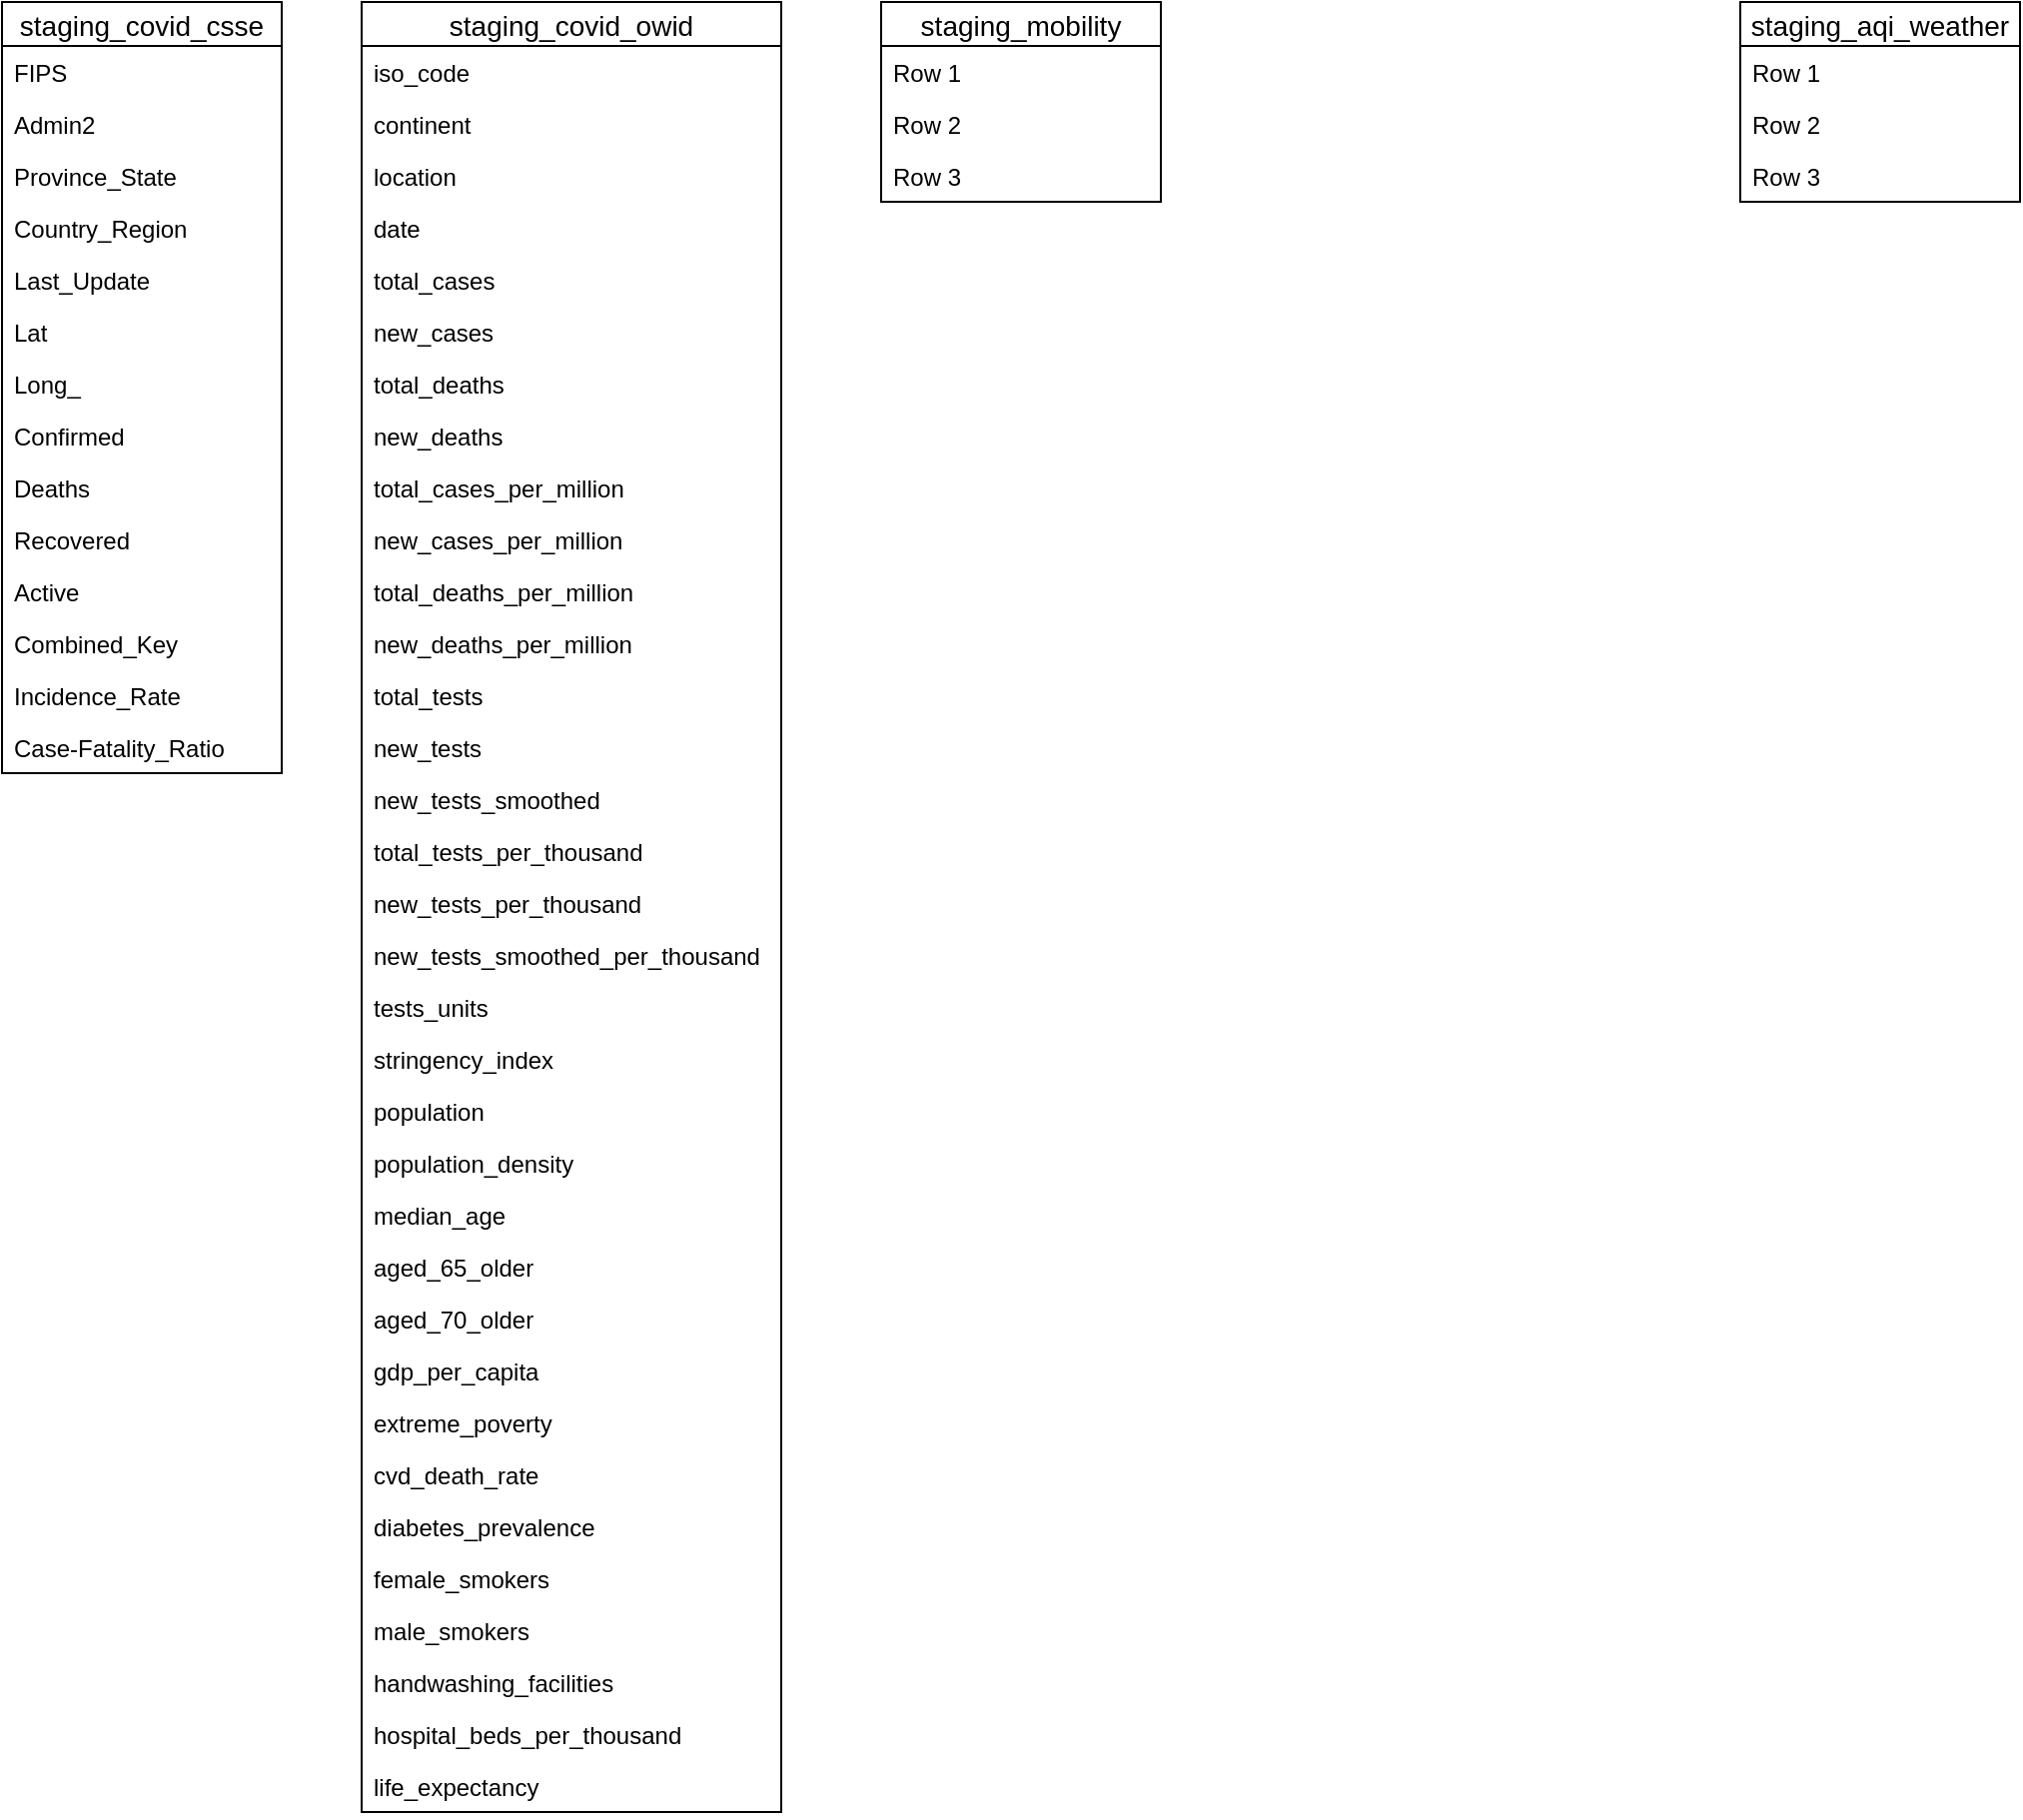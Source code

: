 <mxfile version="13.3.1" type="device"><diagram id="C5RBs43oDa-KdzZeNtuy" name="Page-1"><mxGraphModel dx="1426" dy="860" grid="1" gridSize="10" guides="1" tooltips="1" connect="1" arrows="1" fold="1" page="1" pageScale="1" pageWidth="1169" pageHeight="827" math="0" shadow="0"><root><mxCell id="WIyWlLk6GJQsqaUBKTNV-0"/><mxCell id="WIyWlLk6GJQsqaUBKTNV-1" parent="WIyWlLk6GJQsqaUBKTNV-0"/><mxCell id="0DJro2yjPld6_gSCvydu-23" value="staging_covid_csse" style="swimlane;fontStyle=0;childLayout=stackLayout;horizontal=1;startSize=22;horizontalStack=0;resizeParent=1;resizeParentMax=0;resizeLast=0;collapsible=1;marginBottom=0;align=center;fontSize=14;shadow=0;rounded=0;comic=0;glass=0;swimlaneLine=1;" vertex="1" parent="WIyWlLk6GJQsqaUBKTNV-1"><mxGeometry x="50" y="80" width="140" height="386" as="geometry"/></mxCell><mxCell id="0DJro2yjPld6_gSCvydu-24" value="FIPS" style="text;strokeColor=none;fillColor=none;spacingLeft=4;spacingRight=4;overflow=hidden;rotatable=0;points=[[0,0.5],[1,0.5]];portConstraint=eastwest;fontSize=12;" vertex="1" parent="0DJro2yjPld6_gSCvydu-23"><mxGeometry y="22" width="140" height="26" as="geometry"/></mxCell><mxCell id="0DJro2yjPld6_gSCvydu-25" value="Admin2" style="text;strokeColor=none;fillColor=none;spacingLeft=4;spacingRight=4;overflow=hidden;rotatable=0;points=[[0,0.5],[1,0.5]];portConstraint=eastwest;fontSize=12;" vertex="1" parent="0DJro2yjPld6_gSCvydu-23"><mxGeometry y="48" width="140" height="26" as="geometry"/></mxCell><mxCell id="0DJro2yjPld6_gSCvydu-26" value="Province_State" style="text;strokeColor=none;fillColor=none;spacingLeft=4;spacingRight=4;overflow=hidden;rotatable=0;points=[[0,0.5],[1,0.5]];portConstraint=eastwest;fontSize=12;" vertex="1" parent="0DJro2yjPld6_gSCvydu-23"><mxGeometry y="74" width="140" height="26" as="geometry"/></mxCell><mxCell id="0DJro2yjPld6_gSCvydu-50" value="Country_Region" style="text;strokeColor=none;fillColor=none;spacingLeft=4;spacingRight=4;overflow=hidden;rotatable=0;points=[[0,0.5],[1,0.5]];portConstraint=eastwest;fontSize=12;" vertex="1" parent="0DJro2yjPld6_gSCvydu-23"><mxGeometry y="100" width="140" height="26" as="geometry"/></mxCell><mxCell id="0DJro2yjPld6_gSCvydu-51" value="Last_Update" style="text;strokeColor=none;fillColor=none;spacingLeft=4;spacingRight=4;overflow=hidden;rotatable=0;points=[[0,0.5],[1,0.5]];portConstraint=eastwest;fontSize=12;" vertex="1" parent="0DJro2yjPld6_gSCvydu-23"><mxGeometry y="126" width="140" height="26" as="geometry"/></mxCell><mxCell id="0DJro2yjPld6_gSCvydu-52" value="Lat" style="text;strokeColor=none;fillColor=none;spacingLeft=4;spacingRight=4;overflow=hidden;rotatable=0;points=[[0,0.5],[1,0.5]];portConstraint=eastwest;fontSize=12;" vertex="1" parent="0DJro2yjPld6_gSCvydu-23"><mxGeometry y="152" width="140" height="26" as="geometry"/></mxCell><mxCell id="0DJro2yjPld6_gSCvydu-53" value="Long_" style="text;strokeColor=none;fillColor=none;spacingLeft=4;spacingRight=4;overflow=hidden;rotatable=0;points=[[0,0.5],[1,0.5]];portConstraint=eastwest;fontSize=12;" vertex="1" parent="0DJro2yjPld6_gSCvydu-23"><mxGeometry y="178" width="140" height="26" as="geometry"/></mxCell><mxCell id="0DJro2yjPld6_gSCvydu-54" value="Confirmed" style="text;strokeColor=none;fillColor=none;spacingLeft=4;spacingRight=4;overflow=hidden;rotatable=0;points=[[0,0.5],[1,0.5]];portConstraint=eastwest;fontSize=12;" vertex="1" parent="0DJro2yjPld6_gSCvydu-23"><mxGeometry y="204" width="140" height="26" as="geometry"/></mxCell><mxCell id="0DJro2yjPld6_gSCvydu-55" value="Deaths" style="text;strokeColor=none;fillColor=none;spacingLeft=4;spacingRight=4;overflow=hidden;rotatable=0;points=[[0,0.5],[1,0.5]];portConstraint=eastwest;fontSize=12;" vertex="1" parent="0DJro2yjPld6_gSCvydu-23"><mxGeometry y="230" width="140" height="26" as="geometry"/></mxCell><mxCell id="0DJro2yjPld6_gSCvydu-56" value="Recovered" style="text;strokeColor=none;fillColor=none;spacingLeft=4;spacingRight=4;overflow=hidden;rotatable=0;points=[[0,0.5],[1,0.5]];portConstraint=eastwest;fontSize=12;" vertex="1" parent="0DJro2yjPld6_gSCvydu-23"><mxGeometry y="256" width="140" height="26" as="geometry"/></mxCell><mxCell id="0DJro2yjPld6_gSCvydu-57" value="Active" style="text;strokeColor=none;fillColor=none;spacingLeft=4;spacingRight=4;overflow=hidden;rotatable=0;points=[[0,0.5],[1,0.5]];portConstraint=eastwest;fontSize=12;" vertex="1" parent="0DJro2yjPld6_gSCvydu-23"><mxGeometry y="282" width="140" height="26" as="geometry"/></mxCell><mxCell id="0DJro2yjPld6_gSCvydu-58" value="Combined_Key" style="text;strokeColor=none;fillColor=none;spacingLeft=4;spacingRight=4;overflow=hidden;rotatable=0;points=[[0,0.5],[1,0.5]];portConstraint=eastwest;fontSize=12;" vertex="1" parent="0DJro2yjPld6_gSCvydu-23"><mxGeometry y="308" width="140" height="26" as="geometry"/></mxCell><mxCell id="0DJro2yjPld6_gSCvydu-60" value="Incidence_Rate" style="text;strokeColor=none;fillColor=none;spacingLeft=4;spacingRight=4;overflow=hidden;rotatable=0;points=[[0,0.5],[1,0.5]];portConstraint=eastwest;fontSize=12;" vertex="1" parent="0DJro2yjPld6_gSCvydu-23"><mxGeometry y="334" width="140" height="26" as="geometry"/></mxCell><mxCell id="0DJro2yjPld6_gSCvydu-61" value="Case-Fatality_Ratio" style="text;strokeColor=none;fillColor=none;spacingLeft=4;spacingRight=4;overflow=hidden;rotatable=0;points=[[0,0.5],[1,0.5]];portConstraint=eastwest;fontSize=12;" vertex="1" parent="0DJro2yjPld6_gSCvydu-23"><mxGeometry y="360" width="140" height="26" as="geometry"/></mxCell><mxCell id="0DJro2yjPld6_gSCvydu-27" value="staging_covid_owid" style="swimlane;fontStyle=0;childLayout=stackLayout;horizontal=1;startSize=22;horizontalStack=0;resizeParent=1;resizeParentMax=0;resizeLast=0;collapsible=1;marginBottom=0;align=center;fontSize=14;" vertex="1" parent="WIyWlLk6GJQsqaUBKTNV-1"><mxGeometry x="230" y="80" width="210" height="906" as="geometry"/></mxCell><mxCell id="0DJro2yjPld6_gSCvydu-28" value="iso_code" style="text;strokeColor=none;fillColor=none;spacingLeft=4;spacingRight=4;overflow=hidden;rotatable=0;points=[[0,0.5],[1,0.5]];portConstraint=eastwest;fontSize=12;" vertex="1" parent="0DJro2yjPld6_gSCvydu-27"><mxGeometry y="22" width="210" height="26" as="geometry"/></mxCell><mxCell id="0DJro2yjPld6_gSCvydu-29" value="continent" style="text;strokeColor=none;fillColor=none;spacingLeft=4;spacingRight=4;overflow=hidden;rotatable=0;points=[[0,0.5],[1,0.5]];portConstraint=eastwest;fontSize=12;" vertex="1" parent="0DJro2yjPld6_gSCvydu-27"><mxGeometry y="48" width="210" height="26" as="geometry"/></mxCell><mxCell id="0DJro2yjPld6_gSCvydu-30" value="location" style="text;strokeColor=none;fillColor=none;spacingLeft=4;spacingRight=4;overflow=hidden;rotatable=0;points=[[0,0.5],[1,0.5]];portConstraint=eastwest;fontSize=12;" vertex="1" parent="0DJro2yjPld6_gSCvydu-27"><mxGeometry y="74" width="210" height="26" as="geometry"/></mxCell><mxCell id="0DJro2yjPld6_gSCvydu-62" value="date" style="text;strokeColor=none;fillColor=none;spacingLeft=4;spacingRight=4;overflow=hidden;rotatable=0;points=[[0,0.5],[1,0.5]];portConstraint=eastwest;fontSize=12;" vertex="1" parent="0DJro2yjPld6_gSCvydu-27"><mxGeometry y="100" width="210" height="26" as="geometry"/></mxCell><mxCell id="0DJro2yjPld6_gSCvydu-63" value="total_cases" style="text;strokeColor=none;fillColor=none;spacingLeft=4;spacingRight=4;overflow=hidden;rotatable=0;points=[[0,0.5],[1,0.5]];portConstraint=eastwest;fontSize=12;" vertex="1" parent="0DJro2yjPld6_gSCvydu-27"><mxGeometry y="126" width="210" height="26" as="geometry"/></mxCell><mxCell id="0DJro2yjPld6_gSCvydu-64" value="new_cases" style="text;strokeColor=none;fillColor=none;spacingLeft=4;spacingRight=4;overflow=hidden;rotatable=0;points=[[0,0.5],[1,0.5]];portConstraint=eastwest;fontSize=12;" vertex="1" parent="0DJro2yjPld6_gSCvydu-27"><mxGeometry y="152" width="210" height="26" as="geometry"/></mxCell><mxCell id="0DJro2yjPld6_gSCvydu-65" value="total_deaths" style="text;strokeColor=none;fillColor=none;spacingLeft=4;spacingRight=4;overflow=hidden;rotatable=0;points=[[0,0.5],[1,0.5]];portConstraint=eastwest;fontSize=12;" vertex="1" parent="0DJro2yjPld6_gSCvydu-27"><mxGeometry y="178" width="210" height="26" as="geometry"/></mxCell><mxCell id="0DJro2yjPld6_gSCvydu-66" value="new_deaths" style="text;strokeColor=none;fillColor=none;spacingLeft=4;spacingRight=4;overflow=hidden;rotatable=0;points=[[0,0.5],[1,0.5]];portConstraint=eastwest;fontSize=12;" vertex="1" parent="0DJro2yjPld6_gSCvydu-27"><mxGeometry y="204" width="210" height="26" as="geometry"/></mxCell><mxCell id="0DJro2yjPld6_gSCvydu-67" value="total_cases_per_million" style="text;strokeColor=none;fillColor=none;spacingLeft=4;spacingRight=4;overflow=hidden;rotatable=0;points=[[0,0.5],[1,0.5]];portConstraint=eastwest;fontSize=12;" vertex="1" parent="0DJro2yjPld6_gSCvydu-27"><mxGeometry y="230" width="210" height="26" as="geometry"/></mxCell><mxCell id="0DJro2yjPld6_gSCvydu-68" value="new_cases_per_million" style="text;strokeColor=none;fillColor=none;spacingLeft=4;spacingRight=4;overflow=hidden;rotatable=0;points=[[0,0.5],[1,0.5]];portConstraint=eastwest;fontSize=12;" vertex="1" parent="0DJro2yjPld6_gSCvydu-27"><mxGeometry y="256" width="210" height="26" as="geometry"/></mxCell><mxCell id="0DJro2yjPld6_gSCvydu-69" value="total_deaths_per_million" style="text;strokeColor=none;fillColor=none;spacingLeft=4;spacingRight=4;overflow=hidden;rotatable=0;points=[[0,0.5],[1,0.5]];portConstraint=eastwest;fontSize=12;" vertex="1" parent="0DJro2yjPld6_gSCvydu-27"><mxGeometry y="282" width="210" height="26" as="geometry"/></mxCell><mxCell id="0DJro2yjPld6_gSCvydu-70" value="new_deaths_per_million" style="text;strokeColor=none;fillColor=none;spacingLeft=4;spacingRight=4;overflow=hidden;rotatable=0;points=[[0,0.5],[1,0.5]];portConstraint=eastwest;fontSize=12;" vertex="1" parent="0DJro2yjPld6_gSCvydu-27"><mxGeometry y="308" width="210" height="26" as="geometry"/></mxCell><mxCell id="0DJro2yjPld6_gSCvydu-71" value="total_tests" style="text;strokeColor=none;fillColor=none;spacingLeft=4;spacingRight=4;overflow=hidden;rotatable=0;points=[[0,0.5],[1,0.5]];portConstraint=eastwest;fontSize=12;" vertex="1" parent="0DJro2yjPld6_gSCvydu-27"><mxGeometry y="334" width="210" height="26" as="geometry"/></mxCell><mxCell id="0DJro2yjPld6_gSCvydu-72" value="new_tests" style="text;strokeColor=none;fillColor=none;spacingLeft=4;spacingRight=4;overflow=hidden;rotatable=0;points=[[0,0.5],[1,0.5]];portConstraint=eastwest;fontSize=12;" vertex="1" parent="0DJro2yjPld6_gSCvydu-27"><mxGeometry y="360" width="210" height="26" as="geometry"/></mxCell><mxCell id="0DJro2yjPld6_gSCvydu-73" value="new_tests_smoothed" style="text;strokeColor=none;fillColor=none;spacingLeft=4;spacingRight=4;overflow=hidden;rotatable=0;points=[[0,0.5],[1,0.5]];portConstraint=eastwest;fontSize=12;" vertex="1" parent="0DJro2yjPld6_gSCvydu-27"><mxGeometry y="386" width="210" height="26" as="geometry"/></mxCell><mxCell id="0DJro2yjPld6_gSCvydu-74" value="total_tests_per_thousand" style="text;strokeColor=none;fillColor=none;spacingLeft=4;spacingRight=4;overflow=hidden;rotatable=0;points=[[0,0.5],[1,0.5]];portConstraint=eastwest;fontSize=12;" vertex="1" parent="0DJro2yjPld6_gSCvydu-27"><mxGeometry y="412" width="210" height="26" as="geometry"/></mxCell><mxCell id="0DJro2yjPld6_gSCvydu-75" value="new_tests_per_thousand" style="text;strokeColor=none;fillColor=none;spacingLeft=4;spacingRight=4;overflow=hidden;rotatable=0;points=[[0,0.5],[1,0.5]];portConstraint=eastwest;fontSize=12;" vertex="1" parent="0DJro2yjPld6_gSCvydu-27"><mxGeometry y="438" width="210" height="26" as="geometry"/></mxCell><mxCell id="0DJro2yjPld6_gSCvydu-76" value="new_tests_smoothed_per_thousand" style="text;strokeColor=none;fillColor=none;spacingLeft=4;spacingRight=4;overflow=hidden;rotatable=0;points=[[0,0.5],[1,0.5]];portConstraint=eastwest;fontSize=12;" vertex="1" parent="0DJro2yjPld6_gSCvydu-27"><mxGeometry y="464" width="210" height="26" as="geometry"/></mxCell><mxCell id="0DJro2yjPld6_gSCvydu-77" value="tests_units" style="text;strokeColor=none;fillColor=none;spacingLeft=4;spacingRight=4;overflow=hidden;rotatable=0;points=[[0,0.5],[1,0.5]];portConstraint=eastwest;fontSize=12;" vertex="1" parent="0DJro2yjPld6_gSCvydu-27"><mxGeometry y="490" width="210" height="26" as="geometry"/></mxCell><mxCell id="0DJro2yjPld6_gSCvydu-78" value="stringency_index" style="text;strokeColor=none;fillColor=none;spacingLeft=4;spacingRight=4;overflow=hidden;rotatable=0;points=[[0,0.5],[1,0.5]];portConstraint=eastwest;fontSize=12;" vertex="1" parent="0DJro2yjPld6_gSCvydu-27"><mxGeometry y="516" width="210" height="26" as="geometry"/></mxCell><mxCell id="0DJro2yjPld6_gSCvydu-80" value="population" style="text;strokeColor=none;fillColor=none;spacingLeft=4;spacingRight=4;overflow=hidden;rotatable=0;points=[[0,0.5],[1,0.5]];portConstraint=eastwest;fontSize=12;" vertex="1" parent="0DJro2yjPld6_gSCvydu-27"><mxGeometry y="542" width="210" height="26" as="geometry"/></mxCell><mxCell id="0DJro2yjPld6_gSCvydu-81" value="population_density" style="text;strokeColor=none;fillColor=none;spacingLeft=4;spacingRight=4;overflow=hidden;rotatable=0;points=[[0,0.5],[1,0.5]];portConstraint=eastwest;fontSize=12;" vertex="1" parent="0DJro2yjPld6_gSCvydu-27"><mxGeometry y="568" width="210" height="26" as="geometry"/></mxCell><mxCell id="0DJro2yjPld6_gSCvydu-82" value="median_age" style="text;strokeColor=none;fillColor=none;spacingLeft=4;spacingRight=4;overflow=hidden;rotatable=0;points=[[0,0.5],[1,0.5]];portConstraint=eastwest;fontSize=12;" vertex="1" parent="0DJro2yjPld6_gSCvydu-27"><mxGeometry y="594" width="210" height="26" as="geometry"/></mxCell><mxCell id="0DJro2yjPld6_gSCvydu-83" value="aged_65_older" style="text;strokeColor=none;fillColor=none;spacingLeft=4;spacingRight=4;overflow=hidden;rotatable=0;points=[[0,0.5],[1,0.5]];portConstraint=eastwest;fontSize=12;" vertex="1" parent="0DJro2yjPld6_gSCvydu-27"><mxGeometry y="620" width="210" height="26" as="geometry"/></mxCell><mxCell id="0DJro2yjPld6_gSCvydu-84" value="aged_70_older" style="text;strokeColor=none;fillColor=none;spacingLeft=4;spacingRight=4;overflow=hidden;rotatable=0;points=[[0,0.5],[1,0.5]];portConstraint=eastwest;fontSize=12;" vertex="1" parent="0DJro2yjPld6_gSCvydu-27"><mxGeometry y="646" width="210" height="26" as="geometry"/></mxCell><mxCell id="0DJro2yjPld6_gSCvydu-85" value="gdp_per_capita" style="text;strokeColor=none;fillColor=none;spacingLeft=4;spacingRight=4;overflow=hidden;rotatable=0;points=[[0,0.5],[1,0.5]];portConstraint=eastwest;fontSize=12;" vertex="1" parent="0DJro2yjPld6_gSCvydu-27"><mxGeometry y="672" width="210" height="26" as="geometry"/></mxCell><mxCell id="0DJro2yjPld6_gSCvydu-86" value="extreme_poverty" style="text;strokeColor=none;fillColor=none;spacingLeft=4;spacingRight=4;overflow=hidden;rotatable=0;points=[[0,0.5],[1,0.5]];portConstraint=eastwest;fontSize=12;" vertex="1" parent="0DJro2yjPld6_gSCvydu-27"><mxGeometry y="698" width="210" height="26" as="geometry"/></mxCell><mxCell id="0DJro2yjPld6_gSCvydu-87" value="cvd_death_rate" style="text;strokeColor=none;fillColor=none;spacingLeft=4;spacingRight=4;overflow=hidden;rotatable=0;points=[[0,0.5],[1,0.5]];portConstraint=eastwest;fontSize=12;" vertex="1" parent="0DJro2yjPld6_gSCvydu-27"><mxGeometry y="724" width="210" height="26" as="geometry"/></mxCell><mxCell id="0DJro2yjPld6_gSCvydu-88" value="diabetes_prevalence" style="text;strokeColor=none;fillColor=none;spacingLeft=4;spacingRight=4;overflow=hidden;rotatable=0;points=[[0,0.5],[1,0.5]];portConstraint=eastwest;fontSize=12;" vertex="1" parent="0DJro2yjPld6_gSCvydu-27"><mxGeometry y="750" width="210" height="26" as="geometry"/></mxCell><mxCell id="0DJro2yjPld6_gSCvydu-89" value="female_smokers" style="text;strokeColor=none;fillColor=none;spacingLeft=4;spacingRight=4;overflow=hidden;rotatable=0;points=[[0,0.5],[1,0.5]];portConstraint=eastwest;fontSize=12;" vertex="1" parent="0DJro2yjPld6_gSCvydu-27"><mxGeometry y="776" width="210" height="26" as="geometry"/></mxCell><mxCell id="0DJro2yjPld6_gSCvydu-90" value="male_smokers" style="text;strokeColor=none;fillColor=none;spacingLeft=4;spacingRight=4;overflow=hidden;rotatable=0;points=[[0,0.5],[1,0.5]];portConstraint=eastwest;fontSize=12;" vertex="1" parent="0DJro2yjPld6_gSCvydu-27"><mxGeometry y="802" width="210" height="26" as="geometry"/></mxCell><mxCell id="0DJro2yjPld6_gSCvydu-91" value="handwashing_facilities" style="text;strokeColor=none;fillColor=none;spacingLeft=4;spacingRight=4;overflow=hidden;rotatable=0;points=[[0,0.5],[1,0.5]];portConstraint=eastwest;fontSize=12;" vertex="1" parent="0DJro2yjPld6_gSCvydu-27"><mxGeometry y="828" width="210" height="26" as="geometry"/></mxCell><mxCell id="0DJro2yjPld6_gSCvydu-92" value="hospital_beds_per_thousand" style="text;strokeColor=none;fillColor=none;spacingLeft=4;spacingRight=4;overflow=hidden;rotatable=0;points=[[0,0.5],[1,0.5]];portConstraint=eastwest;fontSize=12;" vertex="1" parent="0DJro2yjPld6_gSCvydu-27"><mxGeometry y="854" width="210" height="26" as="geometry"/></mxCell><mxCell id="0DJro2yjPld6_gSCvydu-93" value="life_expectancy" style="text;strokeColor=none;fillColor=none;spacingLeft=4;spacingRight=4;overflow=hidden;rotatable=0;points=[[0,0.5],[1,0.5]];portConstraint=eastwest;fontSize=12;" vertex="1" parent="0DJro2yjPld6_gSCvydu-27"><mxGeometry y="880" width="210" height="26" as="geometry"/></mxCell><mxCell id="0DJro2yjPld6_gSCvydu-31" value="staging_mobility" style="swimlane;fontStyle=0;childLayout=stackLayout;horizontal=1;startSize=22;horizontalStack=0;resizeParent=1;resizeParentMax=0;resizeLast=0;collapsible=1;marginBottom=0;align=center;fontSize=14;" vertex="1" parent="WIyWlLk6GJQsqaUBKTNV-1"><mxGeometry x="490" y="80" width="140" height="100" as="geometry"/></mxCell><mxCell id="0DJro2yjPld6_gSCvydu-32" value="Row 1" style="text;strokeColor=none;fillColor=none;spacingLeft=4;spacingRight=4;overflow=hidden;rotatable=0;points=[[0,0.5],[1,0.5]];portConstraint=eastwest;fontSize=12;" vertex="1" parent="0DJro2yjPld6_gSCvydu-31"><mxGeometry y="22" width="140" height="26" as="geometry"/></mxCell><mxCell id="0DJro2yjPld6_gSCvydu-33" value="Row 2" style="text;strokeColor=none;fillColor=none;spacingLeft=4;spacingRight=4;overflow=hidden;rotatable=0;points=[[0,0.5],[1,0.5]];portConstraint=eastwest;fontSize=12;" vertex="1" parent="0DJro2yjPld6_gSCvydu-31"><mxGeometry y="48" width="140" height="26" as="geometry"/></mxCell><mxCell id="0DJro2yjPld6_gSCvydu-34" value="Row 3" style="text;strokeColor=none;fillColor=none;spacingLeft=4;spacingRight=4;overflow=hidden;rotatable=0;points=[[0,0.5],[1,0.5]];portConstraint=eastwest;fontSize=12;" vertex="1" parent="0DJro2yjPld6_gSCvydu-31"><mxGeometry y="74" width="140" height="26" as="geometry"/></mxCell><mxCell id="0DJro2yjPld6_gSCvydu-35" value="staging_aqi_weather" style="swimlane;fontStyle=0;childLayout=stackLayout;horizontal=1;startSize=22;horizontalStack=0;resizeParent=1;resizeParentMax=0;resizeLast=0;collapsible=1;marginBottom=0;align=center;fontSize=14;" vertex="1" parent="WIyWlLk6GJQsqaUBKTNV-1"><mxGeometry x="920" y="80" width="140" height="100" as="geometry"/></mxCell><mxCell id="0DJro2yjPld6_gSCvydu-36" value="Row 1" style="text;strokeColor=none;fillColor=none;spacingLeft=4;spacingRight=4;overflow=hidden;rotatable=0;points=[[0,0.5],[1,0.5]];portConstraint=eastwest;fontSize=12;" vertex="1" parent="0DJro2yjPld6_gSCvydu-35"><mxGeometry y="22" width="140" height="26" as="geometry"/></mxCell><mxCell id="0DJro2yjPld6_gSCvydu-37" value="Row 2" style="text;strokeColor=none;fillColor=none;spacingLeft=4;spacingRight=4;overflow=hidden;rotatable=0;points=[[0,0.5],[1,0.5]];portConstraint=eastwest;fontSize=12;" vertex="1" parent="0DJro2yjPld6_gSCvydu-35"><mxGeometry y="48" width="140" height="26" as="geometry"/></mxCell><mxCell id="0DJro2yjPld6_gSCvydu-38" value="Row 3" style="text;strokeColor=none;fillColor=none;spacingLeft=4;spacingRight=4;overflow=hidden;rotatable=0;points=[[0,0.5],[1,0.5]];portConstraint=eastwest;fontSize=12;" vertex="1" parent="0DJro2yjPld6_gSCvydu-35"><mxGeometry y="74" width="140" height="26" as="geometry"/></mxCell></root></mxGraphModel></diagram></mxfile>